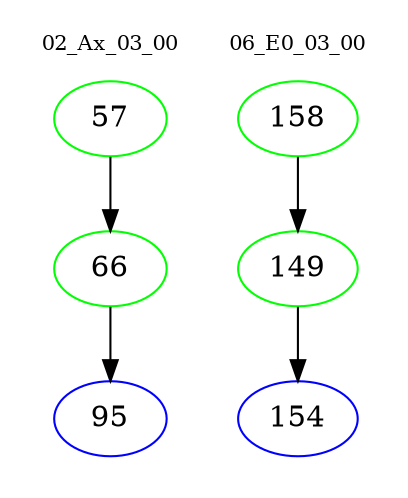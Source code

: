 digraph{
subgraph cluster_0 {
color = white
label = "02_Ax_03_00";
fontsize=10;
T0_57 [label="57", color="green"]
T0_57 -> T0_66 [color="black"]
T0_66 [label="66", color="green"]
T0_66 -> T0_95 [color="black"]
T0_95 [label="95", color="blue"]
}
subgraph cluster_1 {
color = white
label = "06_E0_03_00";
fontsize=10;
T1_158 [label="158", color="green"]
T1_158 -> T1_149 [color="black"]
T1_149 [label="149", color="green"]
T1_149 -> T1_154 [color="black"]
T1_154 [label="154", color="blue"]
}
}

